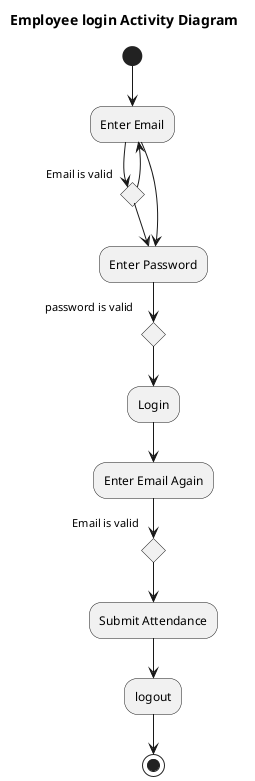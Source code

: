 @startuml
title Employee login Activity Diagram
(*) --> "Enter Email"
If "Email is valid" then
-->  "Enter Password"
else
--> "Enter Email"
--> "Enter Password"
If "password is valid" then
-->  "Login"
--> "Enter Email Again"
If "Email is valid" then
-->  "Submit Attendance"
--> "logout"
Endif
-->(*)
@enduml